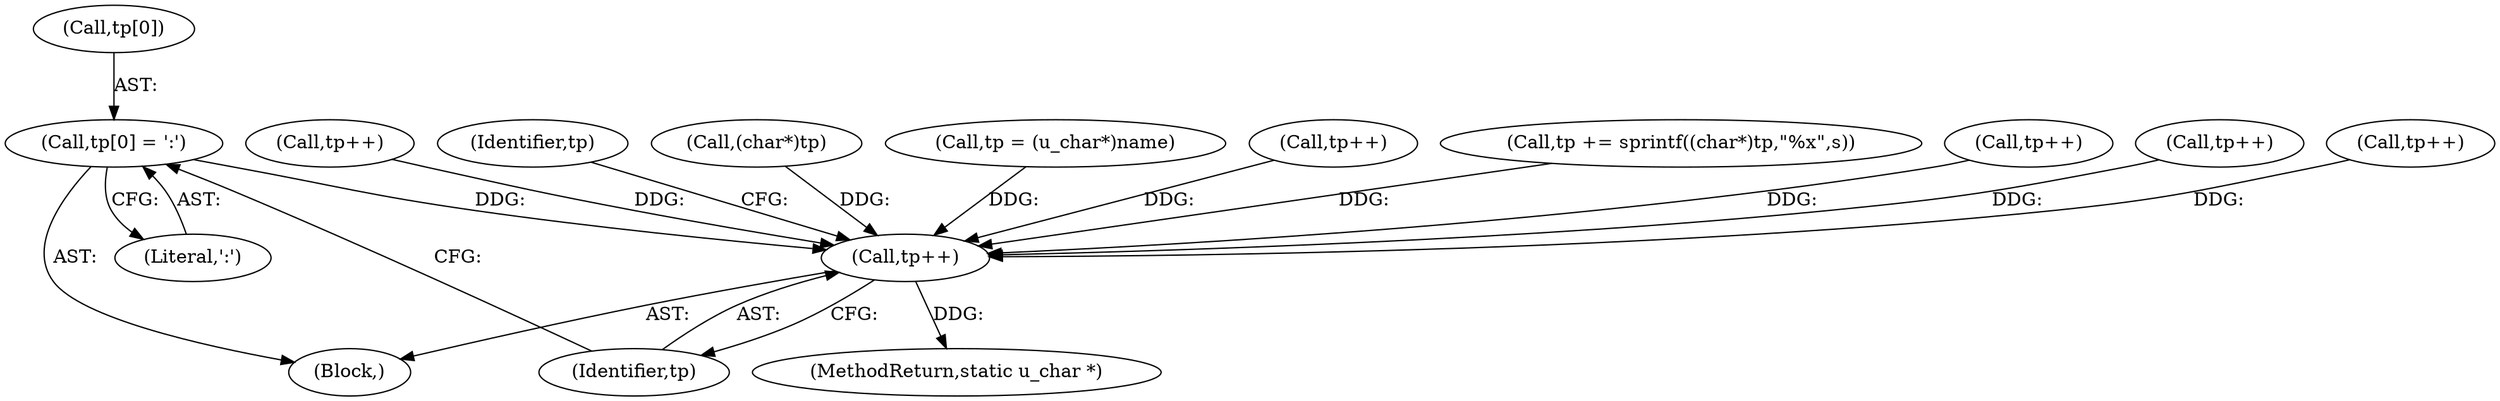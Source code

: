 digraph "0_php-src_b34d7849ed90ced9345f8ea1c59bc8d101c18468@array" {
"1000965" [label="(Call,tp[0] = ':')"];
"1000970" [label="(Call,tp++)"];
"1000965" [label="(Call,tp[0] = ':')"];
"1000969" [label="(Literal,':')"];
"1000970" [label="(Call,tp++)"];
"1000971" [label="(Identifier,tp)"];
"1000914" [label="(Call,tp += sprintf((char*)tp,\"%x\",s))"];
"1000939" [label="(Call,tp++)"];
"1000966" [label="(Call,tp[0])"];
"1000792" [label="(Call,tp++)"];
"1000964" [label="(Block,)"];
"1000958" [label="(Call,tp++)"];
"1000871" [label="(Call,tp++)"];
"1000974" [label="(Identifier,tp)"];
"1000826" [label="(Call,(char*)tp)"];
"1001219" [label="(MethodReturn,static u_char *)"];
"1000771" [label="(Call,tp = (u_char*)name)"];
"1000852" [label="(Call,tp++)"];
"1000965" -> "1000964"  [label="AST: "];
"1000965" -> "1000969"  [label="CFG: "];
"1000966" -> "1000965"  [label="AST: "];
"1000969" -> "1000965"  [label="AST: "];
"1000971" -> "1000965"  [label="CFG: "];
"1000965" -> "1000970"  [label="DDG: "];
"1000970" -> "1000964"  [label="AST: "];
"1000970" -> "1000971"  [label="CFG: "];
"1000971" -> "1000970"  [label="AST: "];
"1000974" -> "1000970"  [label="CFG: "];
"1000970" -> "1001219"  [label="DDG: "];
"1000939" -> "1000970"  [label="DDG: "];
"1000826" -> "1000970"  [label="DDG: "];
"1000771" -> "1000970"  [label="DDG: "];
"1000792" -> "1000970"  [label="DDG: "];
"1000852" -> "1000970"  [label="DDG: "];
"1000871" -> "1000970"  [label="DDG: "];
"1000914" -> "1000970"  [label="DDG: "];
"1000958" -> "1000970"  [label="DDG: "];
}
